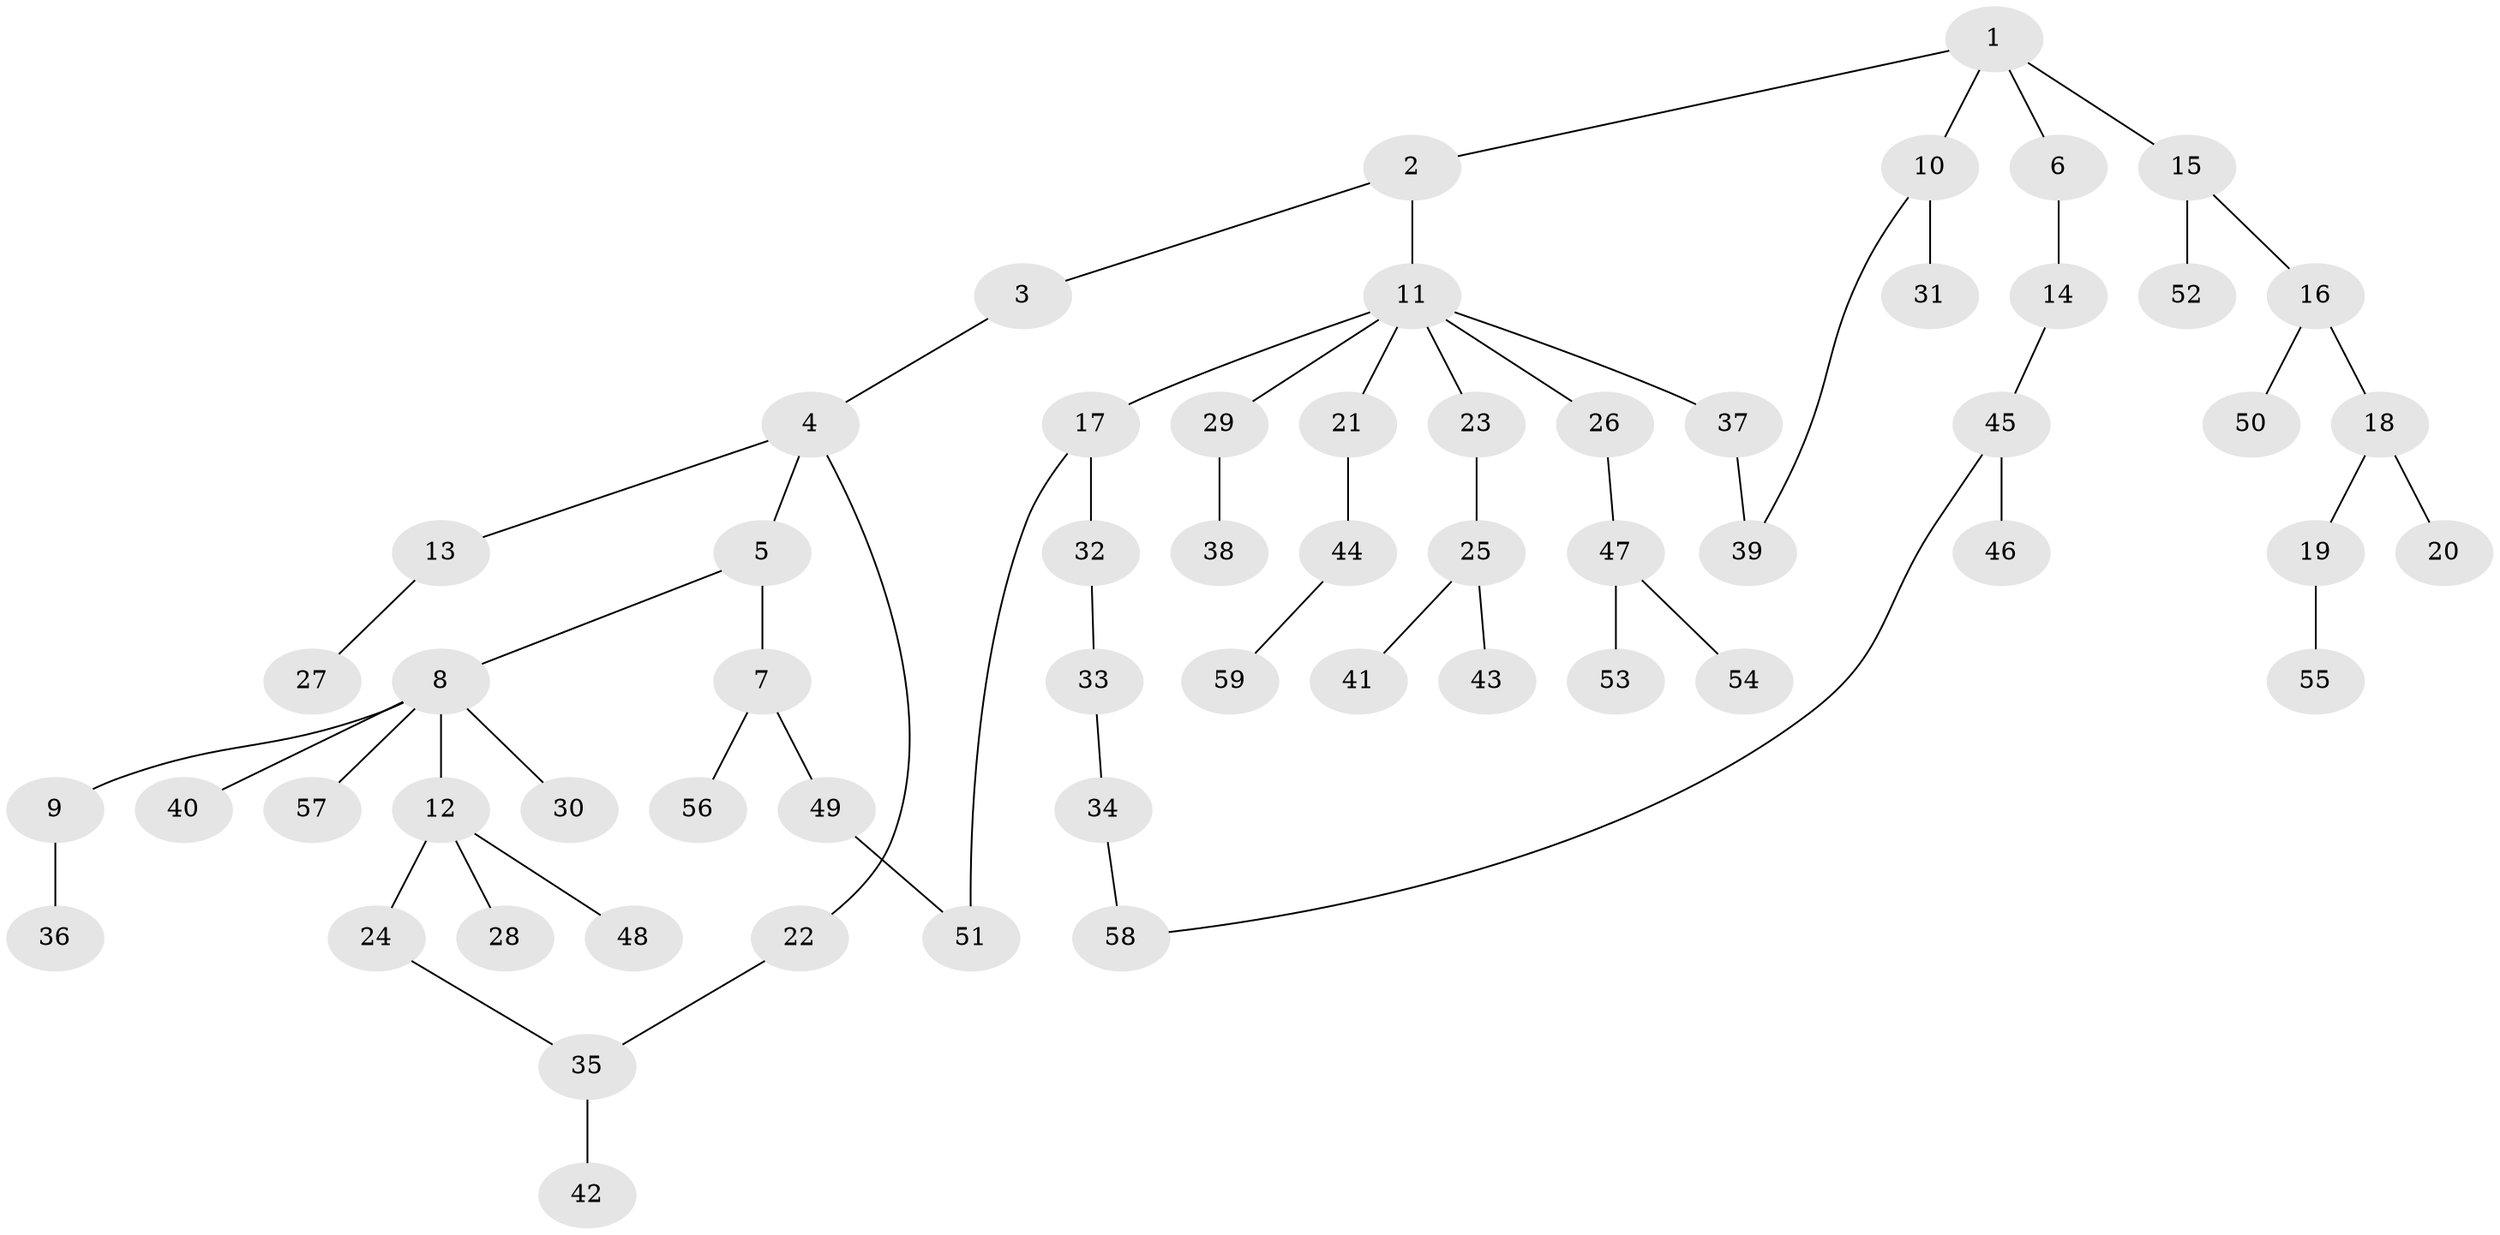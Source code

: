 // Generated by graph-tools (version 1.1) at 2025/10/02/27/25 16:10:54]
// undirected, 59 vertices, 62 edges
graph export_dot {
graph [start="1"]
  node [color=gray90,style=filled];
  1;
  2;
  3;
  4;
  5;
  6;
  7;
  8;
  9;
  10;
  11;
  12;
  13;
  14;
  15;
  16;
  17;
  18;
  19;
  20;
  21;
  22;
  23;
  24;
  25;
  26;
  27;
  28;
  29;
  30;
  31;
  32;
  33;
  34;
  35;
  36;
  37;
  38;
  39;
  40;
  41;
  42;
  43;
  44;
  45;
  46;
  47;
  48;
  49;
  50;
  51;
  52;
  53;
  54;
  55;
  56;
  57;
  58;
  59;
  1 -- 2;
  1 -- 6;
  1 -- 10;
  1 -- 15;
  2 -- 3;
  2 -- 11;
  3 -- 4;
  4 -- 5;
  4 -- 13;
  4 -- 22;
  5 -- 7;
  5 -- 8;
  6 -- 14;
  7 -- 49;
  7 -- 56;
  8 -- 9;
  8 -- 12;
  8 -- 30;
  8 -- 40;
  8 -- 57;
  9 -- 36;
  10 -- 31;
  10 -- 39;
  11 -- 17;
  11 -- 21;
  11 -- 23;
  11 -- 26;
  11 -- 29;
  11 -- 37;
  12 -- 24;
  12 -- 28;
  12 -- 48;
  13 -- 27;
  14 -- 45;
  15 -- 16;
  15 -- 52;
  16 -- 18;
  16 -- 50;
  17 -- 32;
  17 -- 51;
  18 -- 19;
  18 -- 20;
  19 -- 55;
  21 -- 44;
  22 -- 35;
  23 -- 25;
  24 -- 35;
  25 -- 41;
  25 -- 43;
  26 -- 47;
  29 -- 38;
  32 -- 33;
  33 -- 34;
  34 -- 58;
  35 -- 42;
  37 -- 39;
  44 -- 59;
  45 -- 46;
  45 -- 58;
  47 -- 53;
  47 -- 54;
  49 -- 51;
}
